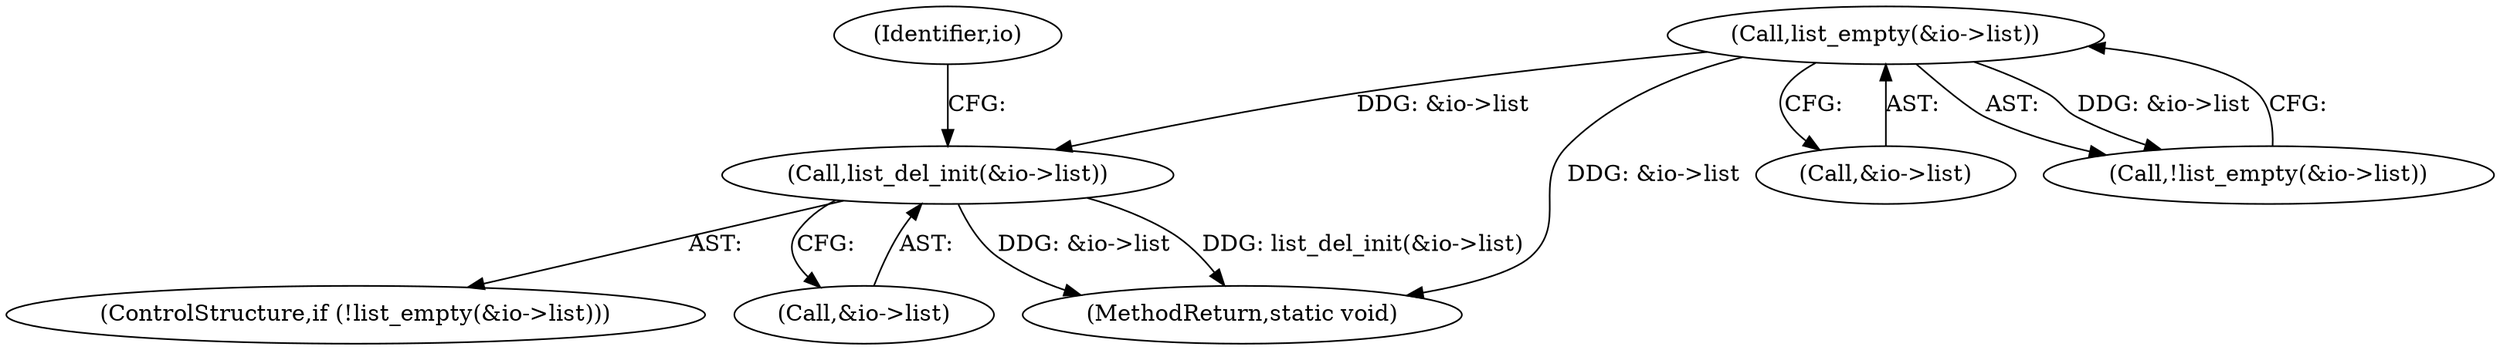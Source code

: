 digraph "0_linux_744692dc059845b2a3022119871846e74d4f6e11_5@pointer" {
"1000141" [label="(Call,list_del_init(&io->list))"];
"1000136" [label="(Call,list_empty(&io->list))"];
"1000147" [label="(Identifier,io)"];
"1000136" [label="(Call,list_empty(&io->list))"];
"1000137" [label="(Call,&io->list)"];
"1000134" [label="(ControlStructure,if (!list_empty(&io->list)))"];
"1000142" [label="(Call,&io->list)"];
"1000141" [label="(Call,list_del_init(&io->list))"];
"1000135" [label="(Call,!list_empty(&io->list))"];
"1000153" [label="(MethodReturn,static void)"];
"1000141" -> "1000134"  [label="AST: "];
"1000141" -> "1000142"  [label="CFG: "];
"1000142" -> "1000141"  [label="AST: "];
"1000147" -> "1000141"  [label="CFG: "];
"1000141" -> "1000153"  [label="DDG: &io->list"];
"1000141" -> "1000153"  [label="DDG: list_del_init(&io->list)"];
"1000136" -> "1000141"  [label="DDG: &io->list"];
"1000136" -> "1000135"  [label="AST: "];
"1000136" -> "1000137"  [label="CFG: "];
"1000137" -> "1000136"  [label="AST: "];
"1000135" -> "1000136"  [label="CFG: "];
"1000136" -> "1000153"  [label="DDG: &io->list"];
"1000136" -> "1000135"  [label="DDG: &io->list"];
}

